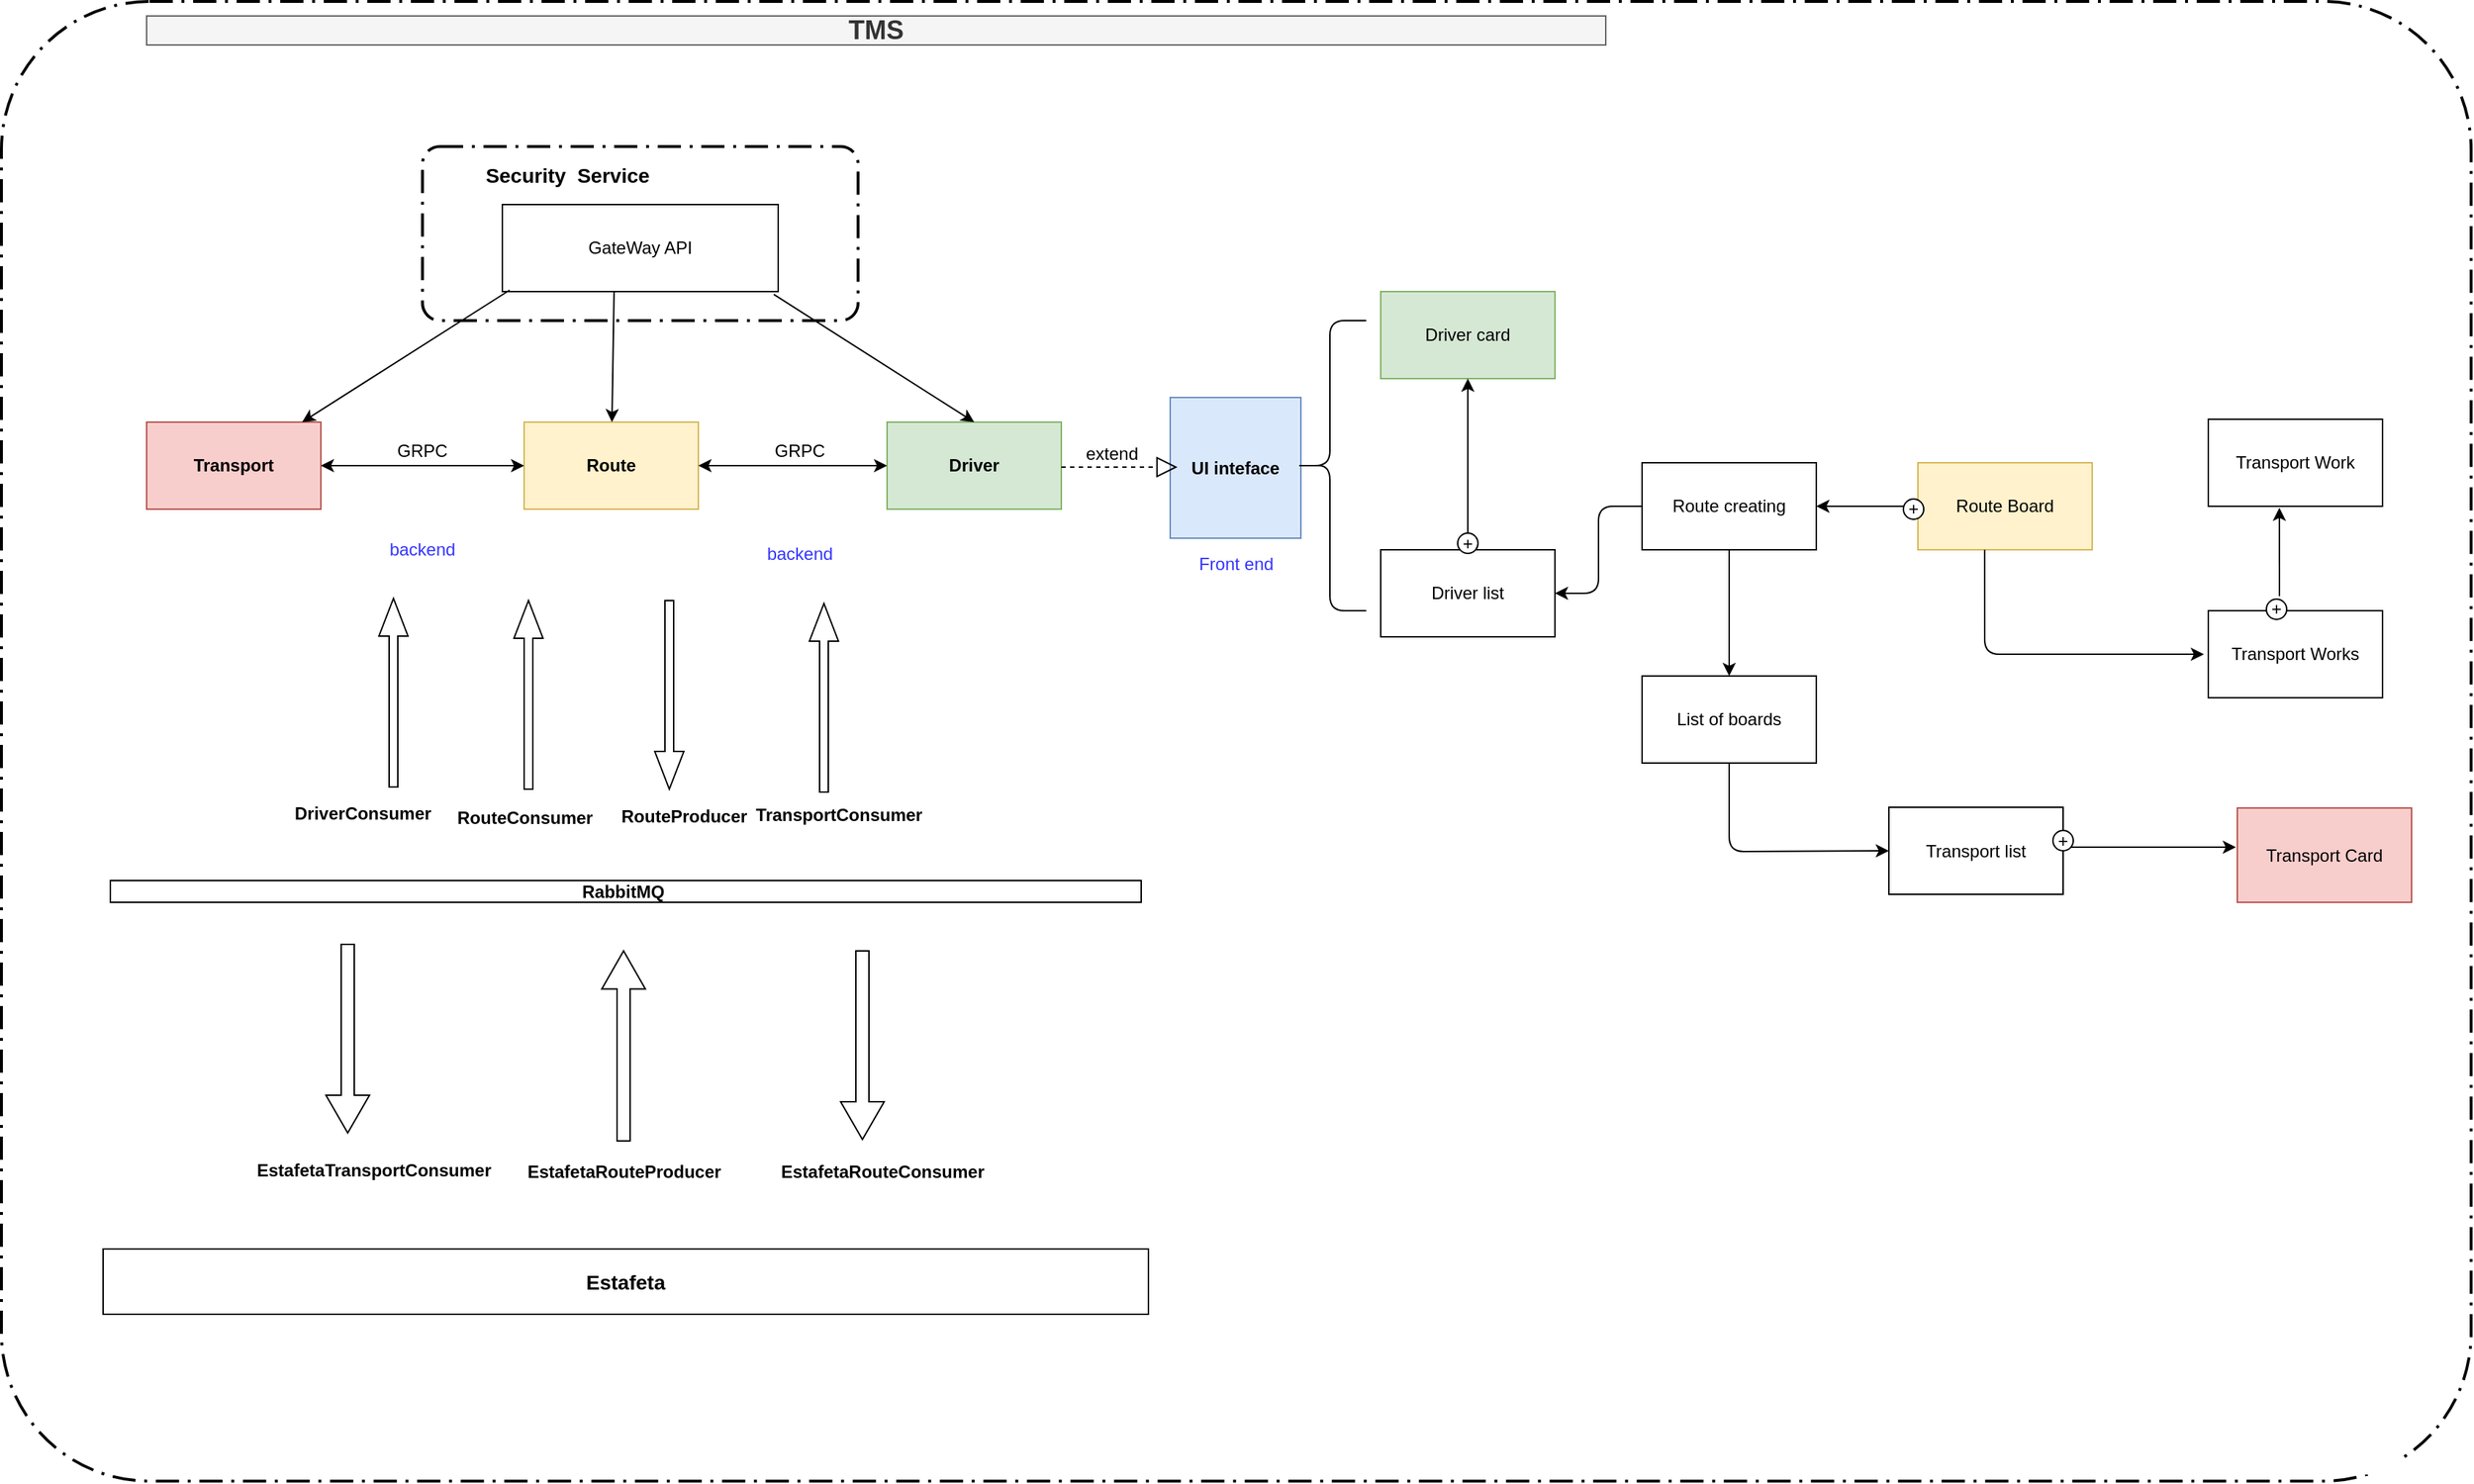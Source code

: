 <mxfile version="12.0.2" type="github" pages="1"><diagram name="Page-1" id="5f0bae14-7c28-e335-631c-24af17079c00"><mxGraphModel dx="1662" dy="1644" grid="1" gridSize="10" guides="1" tooltips="1" connect="1" arrows="1" fold="1" page="1" pageScale="1" pageWidth="1100" pageHeight="850" background="#ffffff" math="0" shadow="0"><root><mxCell id="0"/><mxCell id="1" parent="0"/><mxCell id="9U_FHvRIvwocUFl6-Jfe-1" value="GateWay API" style="rounded=0;whiteSpace=wrap;html=1;" parent="1" vertex="1"><mxGeometry x="435" y="40" width="190" height="60" as="geometry"/></mxCell><mxCell id="9U_FHvRIvwocUFl6-Jfe-2" value="&lt;b&gt;Transport&lt;/b&gt;" style="rounded=0;whiteSpace=wrap;html=1;fillColor=#f8cecc;strokeColor=#b85450;" parent="1" vertex="1"><mxGeometry x="190" y="190" width="120" height="60" as="geometry"/></mxCell><mxCell id="9U_FHvRIvwocUFl6-Jfe-3" value="&lt;b&gt;Route&lt;/b&gt;" style="rounded=0;whiteSpace=wrap;html=1;fillColor=#fff2cc;strokeColor=#d6b656;" parent="1" vertex="1"><mxGeometry x="450" y="190" width="120" height="60" as="geometry"/></mxCell><mxCell id="9U_FHvRIvwocUFl6-Jfe-4" value="&lt;b&gt;Driver&lt;/b&gt;" style="rounded=0;whiteSpace=wrap;html=1;fillColor=#d5e8d4;strokeColor=#82b366;" parent="1" vertex="1"><mxGeometry x="700" y="190" width="120" height="60" as="geometry"/></mxCell><mxCell id="9U_FHvRIvwocUFl6-Jfe-5" value="" style="endArrow=classic;html=1;" parent="1" target="9U_FHvRIvwocUFl6-Jfe-2" edge="1"><mxGeometry width="50" height="50" relative="1" as="geometry"><mxPoint x="440" y="99" as="sourcePoint"/><mxPoint x="190" y="80" as="targetPoint"/></mxGeometry></mxCell><mxCell id="9U_FHvRIvwocUFl6-Jfe-6" value="" style="endArrow=classic;html=1;exitX=0.405;exitY=1;exitDx=0;exitDy=0;exitPerimeter=0;" parent="1" source="9U_FHvRIvwocUFl6-Jfe-1" target="9U_FHvRIvwocUFl6-Jfe-3" edge="1"><mxGeometry width="50" height="50" relative="1" as="geometry"><mxPoint x="630" y="160" as="sourcePoint"/><mxPoint x="680" y="110" as="targetPoint"/></mxGeometry></mxCell><mxCell id="9U_FHvRIvwocUFl6-Jfe-7" value="" style="endArrow=classic;html=1;exitX=0.984;exitY=1.033;exitDx=0;exitDy=0;entryX=0.5;entryY=0;entryDx=0;entryDy=0;exitPerimeter=0;" parent="1" source="9U_FHvRIvwocUFl6-Jfe-1" target="9U_FHvRIvwocUFl6-Jfe-4" edge="1"><mxGeometry width="50" height="50" relative="1" as="geometry"><mxPoint x="660" y="240" as="sourcePoint"/><mxPoint x="710" y="190" as="targetPoint"/></mxGeometry></mxCell><mxCell id="9U_FHvRIvwocUFl6-Jfe-8" value="&lt;b&gt;RabbitMQ&amp;nbsp;&lt;/b&gt;" style="rounded=0;whiteSpace=wrap;html=1;" parent="1" vertex="1"><mxGeometry x="165" y="506" width="710" height="15" as="geometry"/></mxCell><mxCell id="9U_FHvRIvwocUFl6-Jfe-12" value="&lt;b&gt;&lt;font style=&quot;font-size: 14px&quot;&gt;Estafeta&lt;/font&gt;&lt;/b&gt;" style="rounded=0;whiteSpace=wrap;html=1;" parent="1" vertex="1"><mxGeometry x="160" y="760" width="720" height="45" as="geometry"/></mxCell><mxCell id="9U_FHvRIvwocUFl6-Jfe-13" value="" style="endArrow=classic;startArrow=classic;html=1;exitX=1;exitY=0.5;exitDx=0;exitDy=0;entryX=0;entryY=0.5;entryDx=0;entryDy=0;" parent="1" source="9U_FHvRIvwocUFl6-Jfe-2" target="9U_FHvRIvwocUFl6-Jfe-3" edge="1"><mxGeometry width="50" height="50" relative="1" as="geometry"><mxPoint x="350" y="250" as="sourcePoint"/><mxPoint x="450" y="220" as="targetPoint"/></mxGeometry></mxCell><mxCell id="9U_FHvRIvwocUFl6-Jfe-14" value="GRPC" style="text;html=1;strokeColor=none;fillColor=none;align=center;verticalAlign=middle;whiteSpace=wrap;rounded=0;" parent="1" vertex="1"><mxGeometry x="360" y="200" width="40" height="20" as="geometry"/></mxCell><mxCell id="9U_FHvRIvwocUFl6-Jfe-15" value="" style="endArrow=classic;startArrow=classic;html=1;exitX=1;exitY=0.5;exitDx=0;exitDy=0;entryX=0;entryY=0.5;entryDx=0;entryDy=0;" parent="1" source="9U_FHvRIvwocUFl6-Jfe-3" target="9U_FHvRIvwocUFl6-Jfe-4" edge="1"><mxGeometry width="50" height="50" relative="1" as="geometry"><mxPoint x="630" y="270" as="sourcePoint"/><mxPoint x="680" y="220" as="targetPoint"/></mxGeometry></mxCell><mxCell id="9U_FHvRIvwocUFl6-Jfe-16" value="GRPC" style="text;html=1;strokeColor=none;fillColor=none;align=center;verticalAlign=middle;whiteSpace=wrap;rounded=0;" parent="1" vertex="1"><mxGeometry x="620" y="200" width="40" height="20" as="geometry"/></mxCell><mxCell id="9U_FHvRIvwocUFl6-Jfe-26" value="&lt;b&gt;EstafetaRouteProducer&lt;/b&gt;" style="text;html=1;strokeColor=none;fillColor=none;align=center;verticalAlign=middle;whiteSpace=wrap;rounded=0;" parent="1" vertex="1"><mxGeometry x="498.5" y="696.5" width="40" height="20" as="geometry"/></mxCell><mxCell id="9U_FHvRIvwocUFl6-Jfe-27" value="&lt;b&gt;EstafetaRouteConsumer&lt;/b&gt;" style="text;html=1;strokeColor=none;fillColor=none;align=center;verticalAlign=middle;whiteSpace=wrap;rounded=0;" parent="1" vertex="1"><mxGeometry x="676.5" y="696.5" width="40" height="20" as="geometry"/></mxCell><mxCell id="9U_FHvRIvwocUFl6-Jfe-28" value="" style="shape=singleArrow;direction=north;whiteSpace=wrap;html=1;" parent="1" vertex="1"><mxGeometry x="503.5" y="554.5" width="30" height="131" as="geometry"/></mxCell><mxCell id="9U_FHvRIvwocUFl6-Jfe-29" value="" style="shape=singleArrow;direction=south;whiteSpace=wrap;html=1;" parent="1" vertex="1"><mxGeometry x="668" y="554.5" width="30" height="130" as="geometry"/></mxCell><mxCell id="9U_FHvRIvwocUFl6-Jfe-33" value="&lt;b&gt;UI inteface&lt;/b&gt;" style="rounded=0;whiteSpace=wrap;html=1;fillColor=#dae8fc;strokeColor=#6c8ebf;" parent="1" vertex="1"><mxGeometry x="895" y="173" width="90" height="97" as="geometry"/></mxCell><mxCell id="9U_FHvRIvwocUFl6-Jfe-34" value="&lt;font color=&quot;#3333ff&quot;&gt;backend&lt;/font&gt;" style="text;html=1;strokeColor=none;fillColor=none;align=center;verticalAlign=middle;whiteSpace=wrap;rounded=0;" parent="1" vertex="1"><mxGeometry x="360" y="268" width="40" height="20" as="geometry"/></mxCell><mxCell id="9U_FHvRIvwocUFl6-Jfe-35" value="&lt;font color=&quot;#3333ff&quot;&gt;backend&lt;/font&gt;" style="text;html=1;strokeColor=none;fillColor=none;align=center;verticalAlign=middle;whiteSpace=wrap;rounded=0;" parent="1" vertex="1"><mxGeometry x="620" y="270.5" width="40" height="20" as="geometry"/></mxCell><mxCell id="9U_FHvRIvwocUFl6-Jfe-36" value="Driver card" style="rounded=0;whiteSpace=wrap;html=1;fillColor=#d5e8d4;strokeColor=#82b366;" parent="1" vertex="1"><mxGeometry x="1040" y="100" width="120" height="60" as="geometry"/></mxCell><mxCell id="9U_FHvRIvwocUFl6-Jfe-37" value="Driver list" style="rounded=0;whiteSpace=wrap;html=1;" parent="1" vertex="1"><mxGeometry x="1040" y="278" width="120" height="60" as="geometry"/></mxCell><mxCell id="9U_FHvRIvwocUFl6-Jfe-38" value="&lt;font color=&quot;#3333ff&quot;&gt;Front end&lt;/font&gt;" style="text;html=1;strokeColor=none;fillColor=none;align=center;verticalAlign=middle;whiteSpace=wrap;rounded=0;" parent="1" vertex="1"><mxGeometry x="887.5" y="278" width="105" height="20" as="geometry"/></mxCell><mxCell id="9U_FHvRIvwocUFl6-Jfe-41" value="Route creating" style="rounded=0;whiteSpace=wrap;html=1;" parent="1" vertex="1"><mxGeometry x="1220" y="218" width="120" height="60" as="geometry"/></mxCell><mxCell id="9U_FHvRIvwocUFl6-Jfe-42" value="Route Board" style="rounded=0;whiteSpace=wrap;html=1;fillColor=#fff2cc;strokeColor=#d6b656;" parent="1" vertex="1"><mxGeometry x="1410" y="218" width="120" height="60" as="geometry"/></mxCell><mxCell id="9U_FHvRIvwocUFl6-Jfe-45" value="List of boards" style="rounded=0;whiteSpace=wrap;html=1;" parent="1" vertex="1"><mxGeometry x="1220" y="365" width="120" height="60" as="geometry"/></mxCell><mxCell id="9U_FHvRIvwocUFl6-Jfe-46" value="Transport list" style="rounded=0;whiteSpace=wrap;html=1;" parent="1" vertex="1"><mxGeometry x="1390" y="455.5" width="120" height="60" as="geometry"/></mxCell><mxCell id="9U_FHvRIvwocUFl6-Jfe-47" value="" style="endArrow=classic;html=1;" parent="1" edge="1"><mxGeometry width="50" height="50" relative="1" as="geometry"><mxPoint x="1510" y="483" as="sourcePoint"/><mxPoint x="1629" y="483" as="targetPoint"/></mxGeometry></mxCell><mxCell id="9U_FHvRIvwocUFl6-Jfe-48" value="Transport Card" style="rounded=0;whiteSpace=wrap;html=1;fillColor=#f8cecc;strokeColor=#b85450;" parent="1" vertex="1"><mxGeometry x="1630" y="456" width="120" height="65" as="geometry"/></mxCell><mxCell id="9U_FHvRIvwocUFl6-Jfe-49" value="Transport Work" style="rounded=0;whiteSpace=wrap;html=1;" parent="1" vertex="1"><mxGeometry x="1610" y="188" width="120" height="60" as="geometry"/></mxCell><mxCell id="9U_FHvRIvwocUFl6-Jfe-50" value="Transport Works" style="rounded=0;whiteSpace=wrap;html=1;" parent="1" vertex="1"><mxGeometry x="1610" y="320" width="120" height="60" as="geometry"/></mxCell><mxCell id="9U_FHvRIvwocUFl6-Jfe-54" value="+" style="ellipse;whiteSpace=wrap;html=1;aspect=fixed;" parent="1" vertex="1"><mxGeometry x="1650" y="312" width="14" height="14" as="geometry"/></mxCell><mxCell id="9U_FHvRIvwocUFl6-Jfe-55" value="" style="edgeStyle=elbowEdgeStyle;elbow=vertical;endArrow=classic;html=1;exitX=0.392;exitY=-0.017;exitDx=0;exitDy=0;exitPerimeter=0;" parent="1" source="9U_FHvRIvwocUFl6-Jfe-50" target="9U_FHvRIvwocUFl6-Jfe-54" edge="1"><mxGeometry width="50" height="50" relative="1" as="geometry"><mxPoint x="1657" y="319" as="sourcePoint"/><mxPoint x="1700" y="250" as="targetPoint"/></mxGeometry></mxCell><mxCell id="9U_FHvRIvwocUFl6-Jfe-57" value="+" style="ellipse;whiteSpace=wrap;html=1;aspect=fixed;" parent="1" vertex="1"><mxGeometry x="1093" y="266.5" width="14" height="14" as="geometry"/></mxCell><mxCell id="9U_FHvRIvwocUFl6-Jfe-59" value="" style="edgeStyle=elbowEdgeStyle;elbow=vertical;endArrow=classic;html=1;entryX=1;entryY=0.5;entryDx=0;entryDy=0;exitX=0;exitY=0.5;exitDx=0;exitDy=0;" parent="1" source="9U_FHvRIvwocUFl6-Jfe-41" target="9U_FHvRIvwocUFl6-Jfe-37" edge="1"><mxGeometry width="50" height="50" relative="1" as="geometry"><mxPoint x="1220" y="360" as="sourcePoint"/><mxPoint x="1270" y="310" as="targetPoint"/></mxGeometry></mxCell><mxCell id="9U_FHvRIvwocUFl6-Jfe-62" value="" style="edgeStyle=elbowEdgeStyle;elbow=vertical;endArrow=classic;html=1;" parent="1" source="9U_FHvRIvwocUFl6-Jfe-42" target="9U_FHvRIvwocUFl6-Jfe-41" edge="1"><mxGeometry width="50" height="50" relative="1" as="geometry"><mxPoint x="1490" y="190" as="sourcePoint"/><mxPoint x="1400" y="150" as="targetPoint"/></mxGeometry></mxCell><mxCell id="9U_FHvRIvwocUFl6-Jfe-63" value="+" style="ellipse;whiteSpace=wrap;html=1;aspect=fixed;" parent="1" vertex="1"><mxGeometry x="1400" y="243" width="14" height="14" as="geometry"/></mxCell><mxCell id="9U_FHvRIvwocUFl6-Jfe-64" value="" style="endArrow=classic;html=1;exitX=0.5;exitY=1;exitDx=0;exitDy=0;entryX=0.5;entryY=0;entryDx=0;entryDy=0;" parent="1" source="9U_FHvRIvwocUFl6-Jfe-41" target="9U_FHvRIvwocUFl6-Jfe-45" edge="1"><mxGeometry width="50" height="50" relative="1" as="geometry"><mxPoint x="1270" y="370" as="sourcePoint"/><mxPoint x="1320" y="320" as="targetPoint"/></mxGeometry></mxCell><mxCell id="9U_FHvRIvwocUFl6-Jfe-65" value="" style="endArrow=classic;html=1;exitX=0.5;exitY=1;exitDx=0;exitDy=0;entryX=0;entryY=0.5;entryDx=0;entryDy=0;" parent="1" source="9U_FHvRIvwocUFl6-Jfe-45" target="9U_FHvRIvwocUFl6-Jfe-46" edge="1"><mxGeometry width="50" height="50" relative="1" as="geometry"><mxPoint x="1210" y="500" as="sourcePoint"/><mxPoint x="1390" y="486" as="targetPoint"/><Array as="points"><mxPoint x="1280" y="486"/></Array></mxGeometry></mxCell><mxCell id="9U_FHvRIvwocUFl6-Jfe-67" value="" style="endArrow=classic;html=1;exitX=0.383;exitY=1;exitDx=0;exitDy=0;exitPerimeter=0;" parent="1" source="9U_FHvRIvwocUFl6-Jfe-42" edge="1"><mxGeometry width="50" height="50" relative="1" as="geometry"><mxPoint x="1420" y="350" as="sourcePoint"/><mxPoint x="1607" y="350" as="targetPoint"/><Array as="points"><mxPoint x="1456" y="350"/></Array></mxGeometry></mxCell><mxCell id="9U_FHvRIvwocUFl6-Jfe-68" value="" style="endArrow=classic;html=1;exitX=0.5;exitY=0;exitDx=0;exitDy=0;" parent="1" source="9U_FHvRIvwocUFl6-Jfe-57" target="9U_FHvRIvwocUFl6-Jfe-36" edge="1"><mxGeometry width="50" height="50" relative="1" as="geometry"><mxPoint x="1100" y="260" as="sourcePoint"/><mxPoint x="1130" y="220" as="targetPoint"/></mxGeometry></mxCell><mxCell id="9U_FHvRIvwocUFl6-Jfe-70" value="+" style="ellipse;whiteSpace=wrap;html=1;aspect=fixed;" parent="1" vertex="1"><mxGeometry x="1503" y="471.5" width="14" height="14" as="geometry"/></mxCell><mxCell id="9U_FHvRIvwocUFl6-Jfe-74" value="" style="endArrow=classic;html=1;entryX=0.408;entryY=1.017;entryDx=0;entryDy=0;entryPerimeter=0;" parent="1" target="9U_FHvRIvwocUFl6-Jfe-49" edge="1"><mxGeometry width="50" height="50" relative="1" as="geometry"><mxPoint x="1659" y="310" as="sourcePoint"/><mxPoint x="1660" y="250" as="targetPoint"/></mxGeometry></mxCell><mxCell id="9U_FHvRIvwocUFl6-Jfe-76" value="" style="shape=curlyBracket;whiteSpace=wrap;html=1;rounded=1;" parent="1" vertex="1"><mxGeometry x="980" y="120" width="50" height="200" as="geometry"/></mxCell><mxCell id="9U_FHvRIvwocUFl6-Jfe-79" value="&lt;font style=&quot;font-size: 18px&quot;&gt;&lt;b&gt;TMS&lt;/b&gt;&lt;/font&gt;" style="rounded=0;whiteSpace=wrap;html=1;fillColor=#f5f5f5;strokeColor=#666666;fontColor=#333333;" parent="1" vertex="1"><mxGeometry x="190" y="-90" width="1005" height="20" as="geometry"/></mxCell><mxCell id="9U_FHvRIvwocUFl6-Jfe-81" value="" style="endArrow=block;dashed=1;endFill=0;endSize=12;html=1;" parent="1" edge="1"><mxGeometry width="160" relative="1" as="geometry"><mxPoint x="820" y="221" as="sourcePoint"/><mxPoint x="900" y="221" as="targetPoint"/></mxGeometry></mxCell><mxCell id="9U_FHvRIvwocUFl6-Jfe-82" value="extend" style="text;html=1;strokeColor=none;fillColor=none;align=center;verticalAlign=middle;whiteSpace=wrap;rounded=0;" parent="1" vertex="1"><mxGeometry x="835" y="201.5" width="40" height="20" as="geometry"/></mxCell><mxCell id="9U_FHvRIvwocUFl6-Jfe-88" value="&lt;b&gt;TransportConsumer&lt;/b&gt;" style="text;html=1;strokeColor=none;fillColor=none;align=center;verticalAlign=middle;whiteSpace=wrap;rounded=0;" parent="1" vertex="1"><mxGeometry x="616.5" y="451" width="100" height="20" as="geometry"/></mxCell><mxCell id="9U_FHvRIvwocUFl6-Jfe-91" value="&lt;b&gt;RouteProducer&lt;/b&gt;" style="text;html=1;" parent="1" vertex="1"><mxGeometry x="515" y="447.5" width="110" height="30" as="geometry"/></mxCell><mxCell id="9U_FHvRIvwocUFl6-Jfe-92" value="&lt;b&gt;RouteConsumer&lt;/b&gt;" style="text;html=1;" parent="1" vertex="1"><mxGeometry x="401.5" y="448.5" width="110" height="30" as="geometry"/></mxCell><mxCell id="9U_FHvRIvwocUFl6-Jfe-93" value="" style="shape=singleArrow;direction=north;whiteSpace=wrap;html=1;" parent="1" vertex="1"><mxGeometry x="443" y="313" width="20" height="130" as="geometry"/></mxCell><mxCell id="9U_FHvRIvwocUFl6-Jfe-94" value="" style="shape=singleArrow;direction=south;whiteSpace=wrap;html=1;" parent="1" vertex="1"><mxGeometry x="540" y="313" width="20" height="130" as="geometry"/></mxCell><mxCell id="9U_FHvRIvwocUFl6-Jfe-97" value="&lt;b&gt;EstafetaTransportConsumer&lt;/b&gt;" style="text;html=1;" parent="1" vertex="1"><mxGeometry x="263.5" y="691.5" width="110" height="30" as="geometry"/></mxCell><mxCell id="9U_FHvRIvwocUFl6-Jfe-98" value="" style="rounded=1;arcSize=10;dashed=1;strokeColor=#000000;fillColor=none;gradientColor=none;dashPattern=8 3 1 3;strokeWidth=2;" parent="1" vertex="1"><mxGeometry x="380" width="300" height="120" as="geometry"/></mxCell><mxCell id="9U_FHvRIvwocUFl6-Jfe-99" value="&lt;b&gt;&lt;font style=&quot;font-size: 14px&quot;&gt;Security&amp;nbsp; Service&lt;/font&gt;&lt;/b&gt;" style="text;html=1;strokeColor=none;fillColor=none;align=center;verticalAlign=middle;whiteSpace=wrap;rounded=0;" parent="1" vertex="1"><mxGeometry x="410" y="10" width="140" height="20" as="geometry"/></mxCell><mxCell id="9U_FHvRIvwocUFl6-Jfe-103" value="" style="rounded=1;arcSize=10;dashed=1;strokeColor=#000000;fillColor=none;gradientColor=none;dashPattern=8 3 1 3;strokeWidth=2;" parent="1" vertex="1"><mxGeometry x="90" y="-100" width="1701" height="1020" as="geometry"/></mxCell><mxCell id="EuK43S3NXK1mafAbLH0_-3" value="" style="shape=singleArrow;direction=south;whiteSpace=wrap;html=1;" vertex="1" parent="1"><mxGeometry x="313.5" y="550" width="30" height="130" as="geometry"/></mxCell><mxCell id="EuK43S3NXK1mafAbLH0_-5" value="" style="shape=singleArrow;direction=north;whiteSpace=wrap;html=1;" vertex="1" parent="1"><mxGeometry x="350" y="311.5" width="20" height="130" as="geometry"/></mxCell><mxCell id="EuK43S3NXK1mafAbLH0_-6" value="&lt;b&gt;DriverConsumer&lt;/b&gt;" style="text;html=1;" vertex="1" parent="1"><mxGeometry x="290" y="446" width="110" height="30" as="geometry"/></mxCell><mxCell id="EuK43S3NXK1mafAbLH0_-7" value="" style="shape=singleArrow;direction=north;whiteSpace=wrap;html=1;" vertex="1" parent="1"><mxGeometry x="646.5" y="315" width="20" height="130" as="geometry"/></mxCell></root></mxGraphModel></diagram></mxfile>